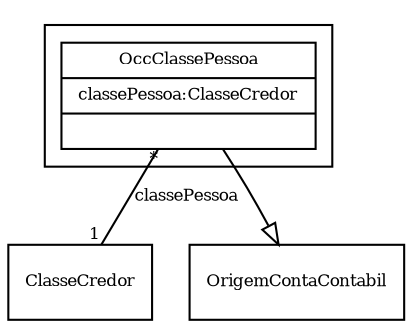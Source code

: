 digraph G{
fontname = "Times-Roman"
fontsize = 8

node [
        fontname = "Times-Roman"
        fontsize = 8
        shape = "record"
]

edge [
        fontname = "Times-Roman"
        fontsize = 8
]

subgraph clusterOCC__CLASSE_DE_PESSOA
{
OccClassePessoa [label = "{OccClassePessoa|classePessoa:ClasseCredor\l|\l}"]
}
edge [arrowhead = "none" headlabel = "1" taillabel = "*"] OccClassePessoa -> ClasseCredor [label = "classePessoa"]
edge [ arrowhead = "empty" headlabel = "" taillabel = ""] OccClassePessoa -> OrigemContaContabil
}

